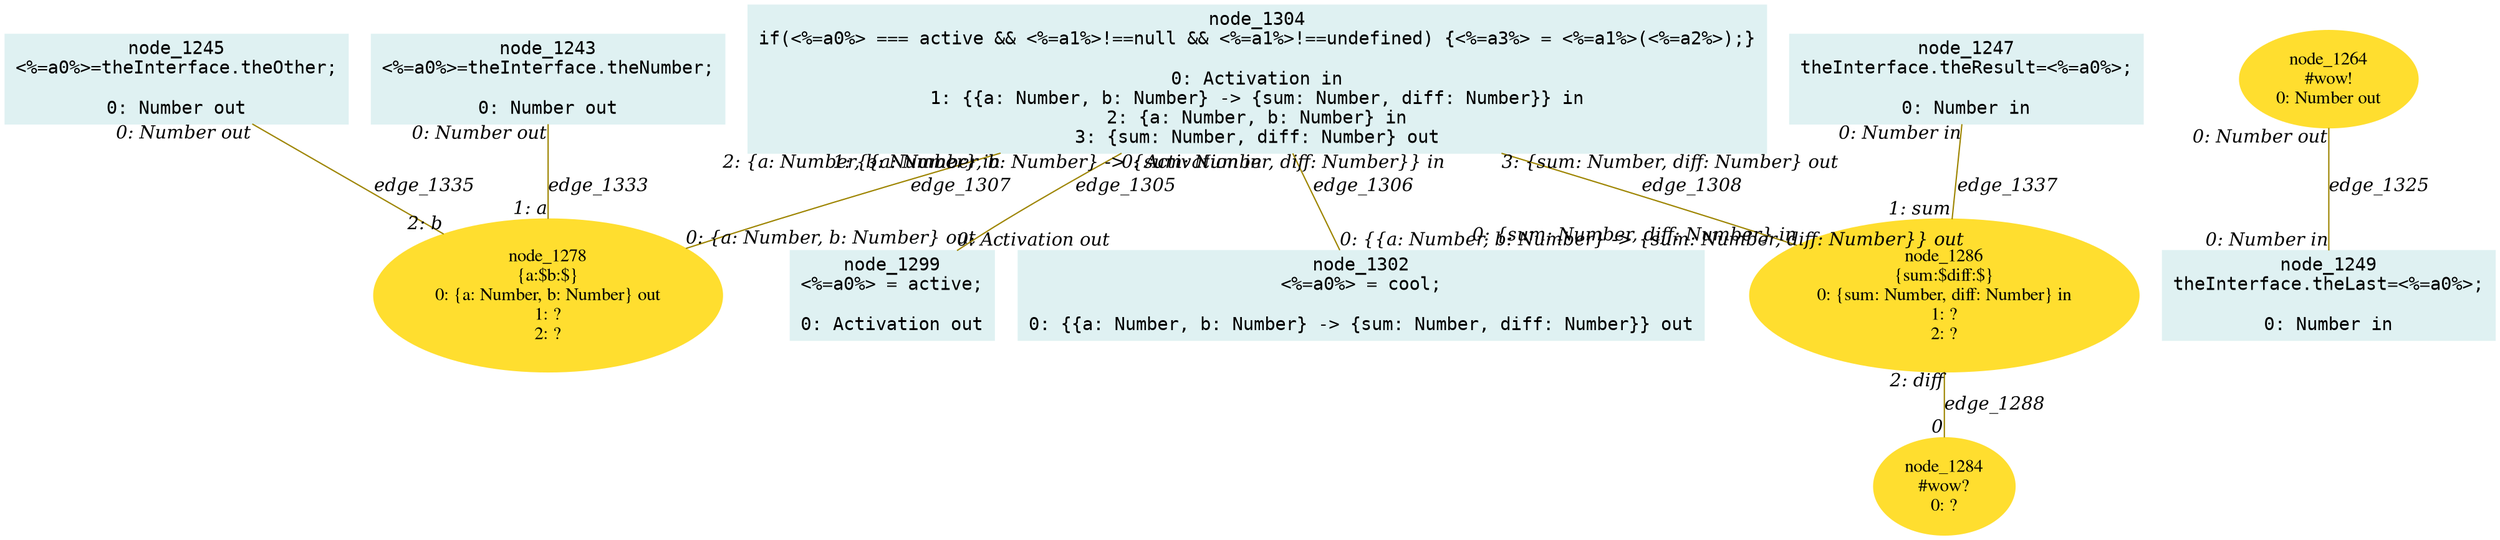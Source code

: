 digraph g{node_1243 [shape="box", style="filled", color="#dff1f2", fontname="Courier", label="node_1243
<%=a0%>=theInterface.theNumber;

0: Number out" ]
node_1245 [shape="box", style="filled", color="#dff1f2", fontname="Courier", label="node_1245
<%=a0%>=theInterface.theOther;

0: Number out" ]
node_1247 [shape="box", style="filled", color="#dff1f2", fontname="Courier", label="node_1247
theInterface.theResult=<%=a0%>;

0: Number in" ]
node_1249 [shape="box", style="filled", color="#dff1f2", fontname="Courier", label="node_1249
theInterface.theLast=<%=a0%>;

0: Number in" ]
node_1264 [shape="ellipse", style="filled", color="#ffde2f", fontname="Times", label="node_1264
#wow!
0: Number out" ]
node_1278 [shape="ellipse", style="filled", color="#ffde2f", fontname="Times", label="node_1278
{a:$b:$}
0: {a: Number, b: Number} out
1: ?
2: ?" ]
node_1284 [shape="ellipse", style="filled", color="#ffde2f", fontname="Times", label="node_1284
#wow?
0: ?" ]
node_1286 [shape="ellipse", style="filled", color="#ffde2f", fontname="Times", label="node_1286
{sum:$diff:$}
0: {sum: Number, diff: Number} in
1: ?
2: ?" ]
node_1299 [shape="box", style="filled", color="#dff1f2", fontname="Courier", label="node_1299
<%=a0%> = active;

0: Activation out" ]
node_1302 [shape="box", style="filled", color="#dff1f2", fontname="Courier", label="node_1302
<%=a0%> = cool;

0: {{a: Number, b: Number} -> {sum: Number, diff: Number}} out" ]
node_1304 [shape="box", style="filled", color="#dff1f2", fontname="Courier", label="node_1304
if(<%=a0%> === active && <%=a1%>!==null && <%=a1%>!==undefined) {<%=a3%> = <%=a1%>(<%=a2%>);}

0: Activation in
1: {{a: Number, b: Number} -> {sum: Number, diff: Number}} in
2: {a: Number, b: Number} in
3: {sum: Number, diff: Number} out" ]
node_1286 -> node_1284 [dir=none, arrowHead=none, fontname="Times-Italic", arrowsize=1, color="#9d8400", label="edge_1288",  headlabel="0", taillabel="2: diff" ]
node_1304 -> node_1299 [dir=none, arrowHead=none, fontname="Times-Italic", arrowsize=1, color="#9d8400", label="edge_1305",  headlabel="0: Activation out", taillabel="0: Activation in" ]
node_1304 -> node_1302 [dir=none, arrowHead=none, fontname="Times-Italic", arrowsize=1, color="#9d8400", label="edge_1306",  headlabel="0: {{a: Number, b: Number} -> {sum: Number, diff: Number}} out", taillabel="1: {{a: Number, b: Number} -> {sum: Number, diff: Number}} in" ]
node_1304 -> node_1278 [dir=none, arrowHead=none, fontname="Times-Italic", arrowsize=1, color="#9d8400", label="edge_1307",  headlabel="0: {a: Number, b: Number} out", taillabel="2: {a: Number, b: Number} in" ]
node_1304 -> node_1286 [dir=none, arrowHead=none, fontname="Times-Italic", arrowsize=1, color="#9d8400", label="edge_1308",  headlabel="0: {sum: Number, diff: Number} in", taillabel="3: {sum: Number, diff: Number} out" ]
node_1264 -> node_1249 [dir=none, arrowHead=none, fontname="Times-Italic", arrowsize=1, color="#9d8400", label="edge_1325",  headlabel="0: Number in", taillabel="0: Number out" ]
node_1243 -> node_1278 [dir=none, arrowHead=none, fontname="Times-Italic", arrowsize=1, color="#9d8400", label="edge_1333",  headlabel="1: a", taillabel="0: Number out" ]
node_1245 -> node_1278 [dir=none, arrowHead=none, fontname="Times-Italic", arrowsize=1, color="#9d8400", label="edge_1335",  headlabel="2: b", taillabel="0: Number out" ]
node_1247 -> node_1286 [dir=none, arrowHead=none, fontname="Times-Italic", arrowsize=1, color="#9d8400", label="edge_1337",  headlabel="1: sum", taillabel="0: Number in" ]
}